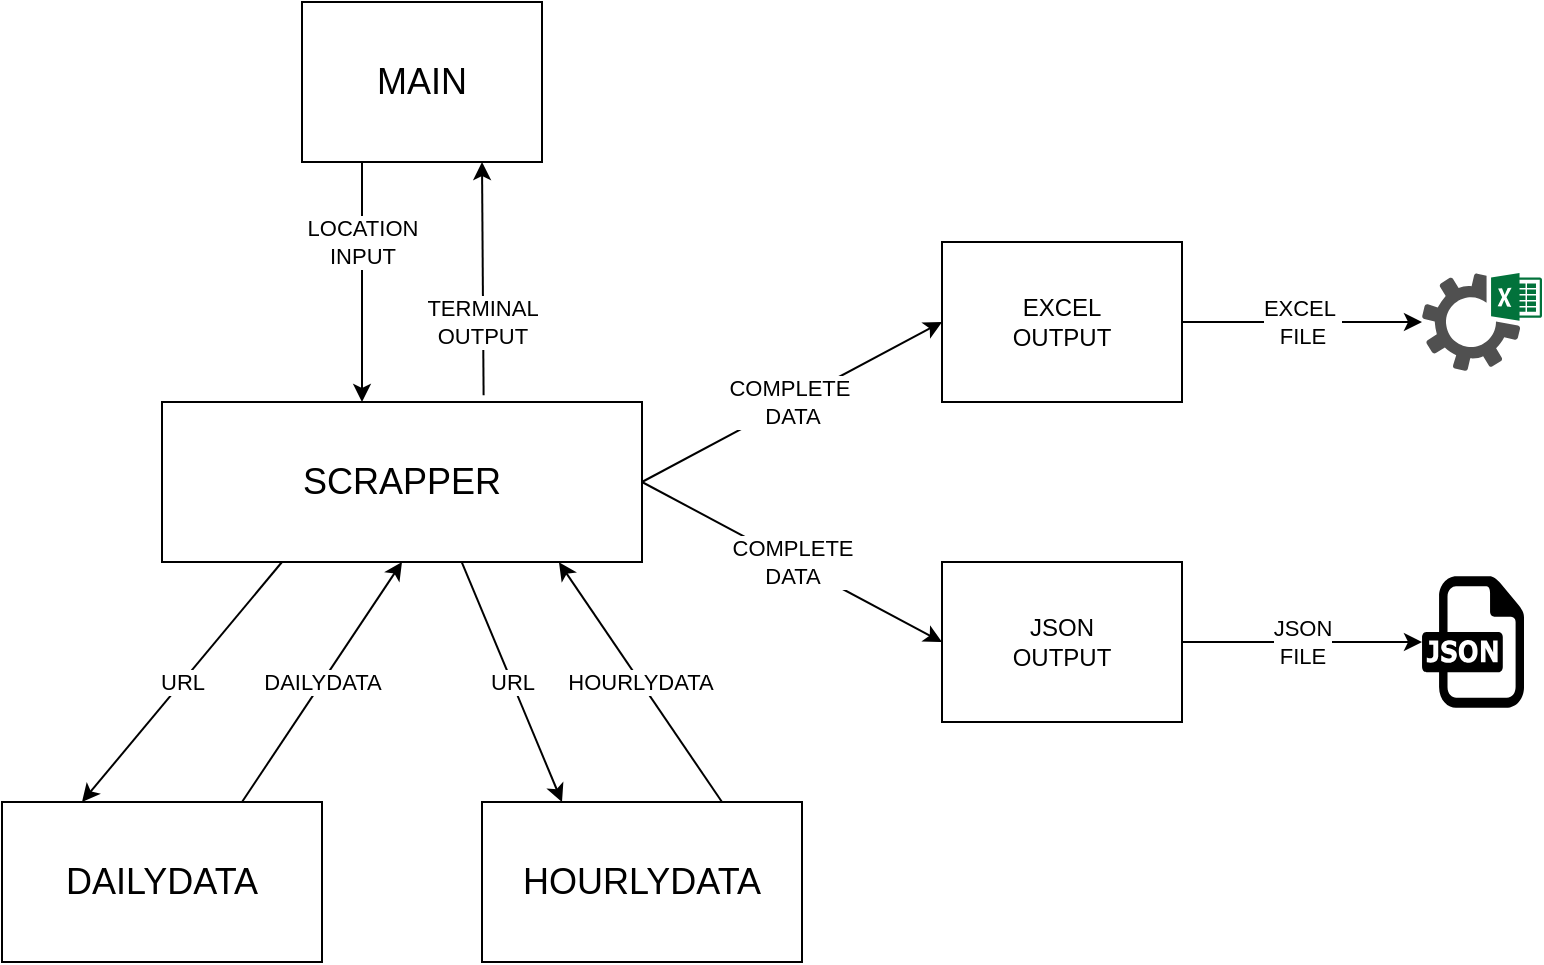 <mxfile>
    <diagram id="qJd26qLnDN-YuXBQB5-N" name="Page-1">
        <mxGraphModel dx="-86" dy="187" grid="1" gridSize="10" guides="1" tooltips="1" connect="1" arrows="1" fold="1" page="0" pageScale="1" pageWidth="50000" pageHeight="50000" background="none" math="0" shadow="0">
            <root>
                <mxCell id="0"/>
                <mxCell id="1" parent="0"/>
                <mxCell id="22" value="&lt;font style=&quot;font-size: 18px;&quot;&gt;MAIN&lt;/font&gt;" style="rounded=0;whiteSpace=wrap;html=1;" parent="1" vertex="1">
                    <mxGeometry x="600" y="80" width="120" height="80" as="geometry"/>
                </mxCell>
                <mxCell id="23" value="&lt;font style=&quot;font-size: 18px;&quot;&gt;SCRAPPER&lt;/font&gt;" style="rounded=0;whiteSpace=wrap;html=1;" parent="1" vertex="1">
                    <mxGeometry x="530" y="280" width="240" height="80" as="geometry"/>
                </mxCell>
                <mxCell id="24" value="URL" style="endArrow=classic;html=1;entryX=0.25;entryY=0;entryDx=0;entryDy=0;exitX=0.25;exitY=1;exitDx=0;exitDy=0;" parent="1" source="23" target="25" edge="1">
                    <mxGeometry width="50" height="50" relative="1" as="geometry">
                        <mxPoint x="610" y="340" as="sourcePoint"/>
                        <mxPoint x="600" y="400" as="targetPoint"/>
                        <Array as="points"/>
                    </mxGeometry>
                </mxCell>
                <mxCell id="25" value="DAILYDATA" style="rounded=0;whiteSpace=wrap;html=1;fontSize=18;" parent="1" vertex="1">
                    <mxGeometry x="450" y="480" width="160" height="80" as="geometry"/>
                </mxCell>
                <mxCell id="26" value="DAILYDATA" style="endArrow=classic;html=1;exitX=0.75;exitY=0;exitDx=0;exitDy=0;entryX=0.5;entryY=1;entryDx=0;entryDy=0;" parent="1" source="25" target="23" edge="1">
                    <mxGeometry width="50" height="50" relative="1" as="geometry">
                        <mxPoint x="590" y="390" as="sourcePoint"/>
                        <mxPoint x="640" y="340" as="targetPoint"/>
                    </mxGeometry>
                </mxCell>
                <mxCell id="27" value="URL" style="endArrow=classic;html=1;entryX=0.25;entryY=0;entryDx=0;entryDy=0;exitX=0.624;exitY=0.997;exitDx=0;exitDy=0;exitPerimeter=0;" parent="1" source="23" target="28" edge="1">
                    <mxGeometry width="50" height="50" relative="1" as="geometry">
                        <mxPoint x="680" y="360" as="sourcePoint"/>
                        <mxPoint x="900" y="400" as="targetPoint"/>
                        <Array as="points"/>
                    </mxGeometry>
                </mxCell>
                <mxCell id="28" value="HOURLYDATA" style="rounded=0;whiteSpace=wrap;html=1;fontSize=18;" parent="1" vertex="1">
                    <mxGeometry x="690" y="480" width="160" height="80" as="geometry"/>
                </mxCell>
                <mxCell id="29" value="HOURLYDATA" style="endArrow=classic;html=1;exitX=0.75;exitY=0;exitDx=0;exitDy=0;entryX=0.827;entryY=1.002;entryDx=0;entryDy=0;entryPerimeter=0;" parent="1" source="28" target="23" edge="1">
                    <mxGeometry width="50" height="50" relative="1" as="geometry">
                        <mxPoint x="890" y="390" as="sourcePoint"/>
                        <mxPoint x="940" y="340" as="targetPoint"/>
                    </mxGeometry>
                </mxCell>
                <mxCell id="30" value="COMPLETE&lt;br&gt;DATA" style="endArrow=classic;html=1;entryX=0;entryY=0.5;entryDx=0;entryDy=0;" parent="1" target="33" edge="1">
                    <mxGeometry width="50" height="50" relative="1" as="geometry">
                        <mxPoint x="770" y="320" as="sourcePoint"/>
                        <mxPoint x="930" y="320" as="targetPoint"/>
                    </mxGeometry>
                </mxCell>
                <mxCell id="31" value="LOCATION &lt;br&gt;INPUT" style="endArrow=classic;html=1;exitX=0.25;exitY=1;exitDx=0;exitDy=0;" parent="1" source="22" edge="1">
                    <mxGeometry x="-0.333" width="50" height="50" relative="1" as="geometry">
                        <mxPoint x="624" y="200" as="sourcePoint"/>
                        <mxPoint x="630" y="280" as="targetPoint"/>
                        <mxPoint as="offset"/>
                    </mxGeometry>
                </mxCell>
                <mxCell id="32" value="TERMINAL&lt;br&gt;OUTPUT" style="endArrow=classic;html=1;entryX=0.75;entryY=1;entryDx=0;entryDy=0;exitX=0.67;exitY=-0.042;exitDx=0;exitDy=0;exitPerimeter=0;" parent="1" source="23" target="22" edge="1">
                    <mxGeometry x="-0.372" y="1" width="50" height="50" relative="1" as="geometry">
                        <mxPoint x="690" y="270" as="sourcePoint"/>
                        <mxPoint x="680" y="190" as="targetPoint"/>
                        <mxPoint as="offset"/>
                    </mxGeometry>
                </mxCell>
                <mxCell id="33" value="JSON&lt;br&gt;OUTPUT" style="rounded=0;whiteSpace=wrap;html=1;" parent="1" vertex="1">
                    <mxGeometry x="920" y="360" width="120" height="80" as="geometry"/>
                </mxCell>
                <mxCell id="34" value="" style="dashed=0;outlineConnect=0;html=1;align=center;labelPosition=center;verticalLabelPosition=bottom;verticalAlign=top;shape=mxgraph.weblogos.json" parent="1" vertex="1">
                    <mxGeometry x="1160" y="367.1" width="51" height="65.8" as="geometry"/>
                </mxCell>
                <mxCell id="35" value="JSON&lt;br&gt;FILE" style="endArrow=classic;html=1;exitX=1;exitY=0.5;exitDx=0;exitDy=0;" parent="1" source="33" target="34" edge="1">
                    <mxGeometry width="50" height="50" relative="1" as="geometry">
                        <mxPoint x="1000" y="360" as="sourcePoint"/>
                        <mxPoint x="950" y="410" as="targetPoint"/>
                        <Array as="points"/>
                    </mxGeometry>
                </mxCell>
                <mxCell id="38" value="COMPLETE&amp;nbsp;&lt;br&gt;DATA" style="edgeStyle=none;html=1;exitX=1;exitY=0.5;exitDx=0;exitDy=0;entryX=0;entryY=0.5;entryDx=0;entryDy=0;" parent="1" source="23" target="36" edge="1">
                    <mxGeometry relative="1" as="geometry"/>
                </mxCell>
                <mxCell id="39" value="EXCEL&amp;nbsp;&lt;br&gt;FILE" style="edgeStyle=none;html=1;exitX=1;exitY=0.5;exitDx=0;exitDy=0;" parent="1" source="36" edge="1">
                    <mxGeometry relative="1" as="geometry">
                        <mxPoint x="1160" y="240" as="targetPoint"/>
                    </mxGeometry>
                </mxCell>
                <mxCell id="36" value="EXCEL&lt;br&gt;OUTPUT" style="rounded=0;whiteSpace=wrap;html=1;" parent="1" vertex="1">
                    <mxGeometry x="920" y="200" width="120" height="80" as="geometry"/>
                </mxCell>
                <mxCell id="40" value="" style="sketch=0;pointerEvents=1;shadow=0;dashed=0;html=1;strokeColor=none;fillColor=#505050;labelPosition=center;verticalLabelPosition=bottom;verticalAlign=top;outlineConnect=0;align=center;shape=mxgraph.office.services.excel_services;" parent="1" vertex="1">
                    <mxGeometry x="1160" y="215.5" width="60" height="49" as="geometry"/>
                </mxCell>
            </root>
        </mxGraphModel>
    </diagram>
</mxfile>